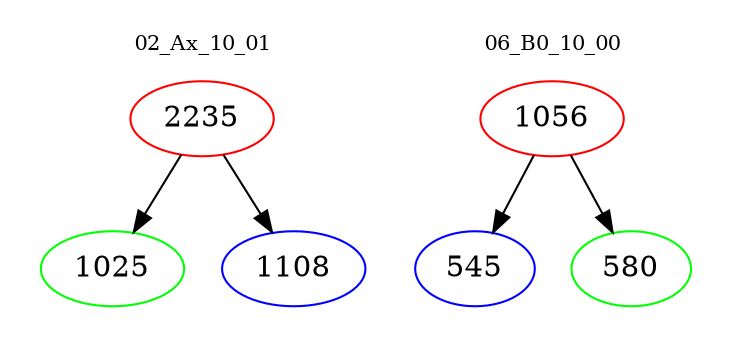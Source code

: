 digraph{
subgraph cluster_0 {
color = white
label = "02_Ax_10_01";
fontsize=10;
T0_2235 [label="2235", color="red"]
T0_2235 -> T0_1025 [color="black"]
T0_1025 [label="1025", color="green"]
T0_2235 -> T0_1108 [color="black"]
T0_1108 [label="1108", color="blue"]
}
subgraph cluster_1 {
color = white
label = "06_B0_10_00";
fontsize=10;
T1_1056 [label="1056", color="red"]
T1_1056 -> T1_545 [color="black"]
T1_545 [label="545", color="blue"]
T1_1056 -> T1_580 [color="black"]
T1_580 [label="580", color="green"]
}
}
